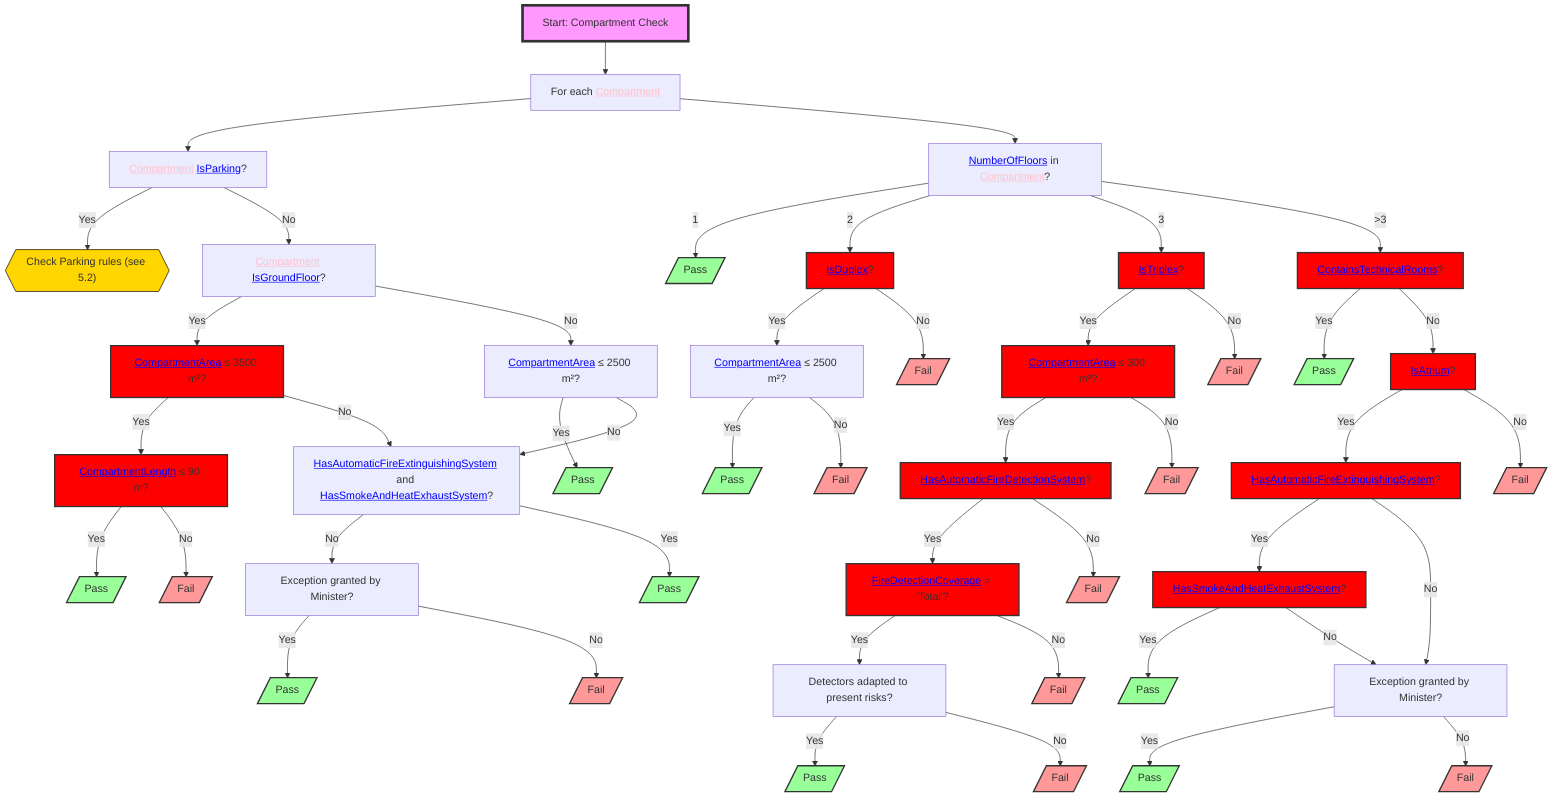 flowchart TD
    S1["Start: Compartment Check"] --> A["For each <a href='http://example.com/firebimbuilding#Compartment' style='color:pink;'>Compartment</a>"]
    A --> B["<a href='http://example.com/firebimbuilding#Compartment' style='color:pink;'>Compartment</a> <a href='http://example.com/firebimbuilding#IsParking' style='color:blue'>IsParking</a>?"] & M["<a href='http://example.com/firebimbuilding#NumberOfFloors' style='color:blue'>NumberOfFloors</a> in <a href='http://example.com/firebimbuilding#Compartment' style='color:pink'>Compartment</a>?"]
    B -- Yes --> C["Check Parking rules (see 5.2)"]
    B -- No --> D["<a href='http://example.com/firebimbuilding#Compartment' style='color:pink;'>Compartment</a> <a href='http://example.com/firebimbuilding#IsGroundFloor' style='color:blue'>IsGroundFloor</a>?"]
    D -- Yes --> E["<a href='http://example.com/firebimbuilding#CompartmentArea' style='color:blue;'>CompartmentArea</a> ≤ 3500 m²?"]
    D -- No --> F["<a href='http://example.com/firebimbuilding#CompartmentArea' style='color:blue;'>CompartmentArea</a> ≤ 2500 m²?"]
    E -- Yes --> G["<a href='http://example.com/firebimbuilding#CompartmentLength' style='color:blue;'>CompartmentLength</a> ≤ 90 m?"]
    E -- No --> H["<a href='http://example.com/firebimbuilding#HasAutomaticFireExtinguishingSystem' style='color:blue;'>HasAutomaticFireExtinguishingSystem</a> and <a href='http://example.com/firebimbuilding#HasSmokeAndHeatExhaustSystem' style='color:blue'>HasSmokeAndHeatExhaustSystem</a>?"]
    F -- Yes --> I[/"Pass"/]
    F -- No --> H
    G -- Yes --> IA[/"Pass"/]
    G -- No --> J[/"Fail"/]
    H -- No --> L["Exception granted by Minister?"]
    L -- Yes --> IC[/"Pass"/]
    L -- No --> JA[/"Fail"/]
    M -- 1 --> N[/"Pass"/]
    M -- 2 --> O["<a href='http://example.com/firebimbuilding#IsDuplex' style='color:blue;'>IsDuplex</a>?"]
    M -- 3 --> P["<a href='http://example.com/firebimbuilding#IsTriplex' style='color:blue;'>IsTriplex</a>?"]
    M -- >3 --> Q["<a href='http://example.com/firebimbuilding#ContainsTechnicalRooms' style='color:blue;'>ContainsTechnicalRooms</a>?"]
    O -- Yes --> R["<a href='http://example.com/firebimbuilding#CompartmentArea' style='color:blue;'>CompartmentArea</a> ≤ 2500 m²?"]
    O -- No --> JB[/"Fail"/]
    P -- Yes --> S["<a href='http://example.com/firebimbuilding#CompartmentArea' style='color:blue;'>CompartmentArea</a> ≤ 300 m²?"]
    P -- No --> JC[/"Fail"/]
    Q -- Yes --> T[/"Pass"/]
    Q -- No --> U["<a href='http://example.com/firebimbuilding#IsAtrium' style='color:blue;'>IsAtrium</a>?"]
    R -- Yes --> NA[/"Pass"/]
    R -- No --> JD[/"Fail"/]
    S -- Yes --> V["<a href='http://example.com/firebimbuilding#HasAutomaticFireDetectionSystem' style='color:blue;'>HasAutomaticFireDetectionSystem</a>?"]
    S -- No --> JE[/"Fail"/]
    U -- Yes --> W["<a href='http://example.com/firebimbuilding#HasAutomaticFireExtinguishingSystem' style='color:blue;'>HasAutomaticFireExtinguishingSystem</a>?"]
    U -- No --> JF[/"Fail"/]
    V -- Yes --> X["<a href='http://example.com/firebimbuilding#FireDetectionCoverage' style='color:blue;'>FireDetectionCoverage</a> = 'Total'?"]
    V -- No --> JG[/"Fail"/]
    W -- Yes --> Y["<a href='http://example.com/firebimbuilding#HasSmokeAndHeatExhaustSystem' style='color:blue;'>HasSmokeAndHeatExhaustSystem</a>?"]
    W -- No --> Z["Exception granted by Minister?"]
    X -- Yes --> AA["Detectors adapted to present risks?"]
    X -- No --> JH[/"Fail"/]
    Y -- Yes --> AB[/"Pass"/]
    Y -- No --> Z
    Z -- Yes --> AC[/"Pass"/]
    Z -- No --> JI[/"Fail"/]
    AA -- Yes --> AD[/"Pass"/]
    AA -- No --> JJ[/"Fail"/]
    H -- Yes --> IB[/"Pass"/]

    C@{shape: hex}
    S1:::startClass
    I:::passClass
    IA:::passClass
    J:::failClass
    IC:::passClass
    JA:::failClass
    N:::passClass
    JB:::failClass
    JC:::failClass
    T:::passClass
    NA:::passClass
    JD:::failClass
    JE:::failClass
    JF:::failClass
    JG:::failClass
    JH:::failClass
    AB:::passClass
    AC:::passClass
    JI:::failClass
    AD:::passClass
    JJ:::failClass
    IB:::passClass
    classDef startClass fill:#f9f,stroke:#333,stroke-width:4px
classDef failed fill:#ff0000,stroke:#333,stroke-width:2px
    classDef passClass fill:#9f9,stroke:#333,stroke-width:2px
    classDef failClass fill:#f99,stroke:#333,stroke-width:2px
    style C stroke:#000000,stroke-width:1px,stroke-dasharray:0,fill:#FFD600
P:::failed
Y:::failed
S:::failed
X:::failed
Q:::failed
E:::failed
U:::failed
O:::failed
W:::failed
G:::failed
V:::failed